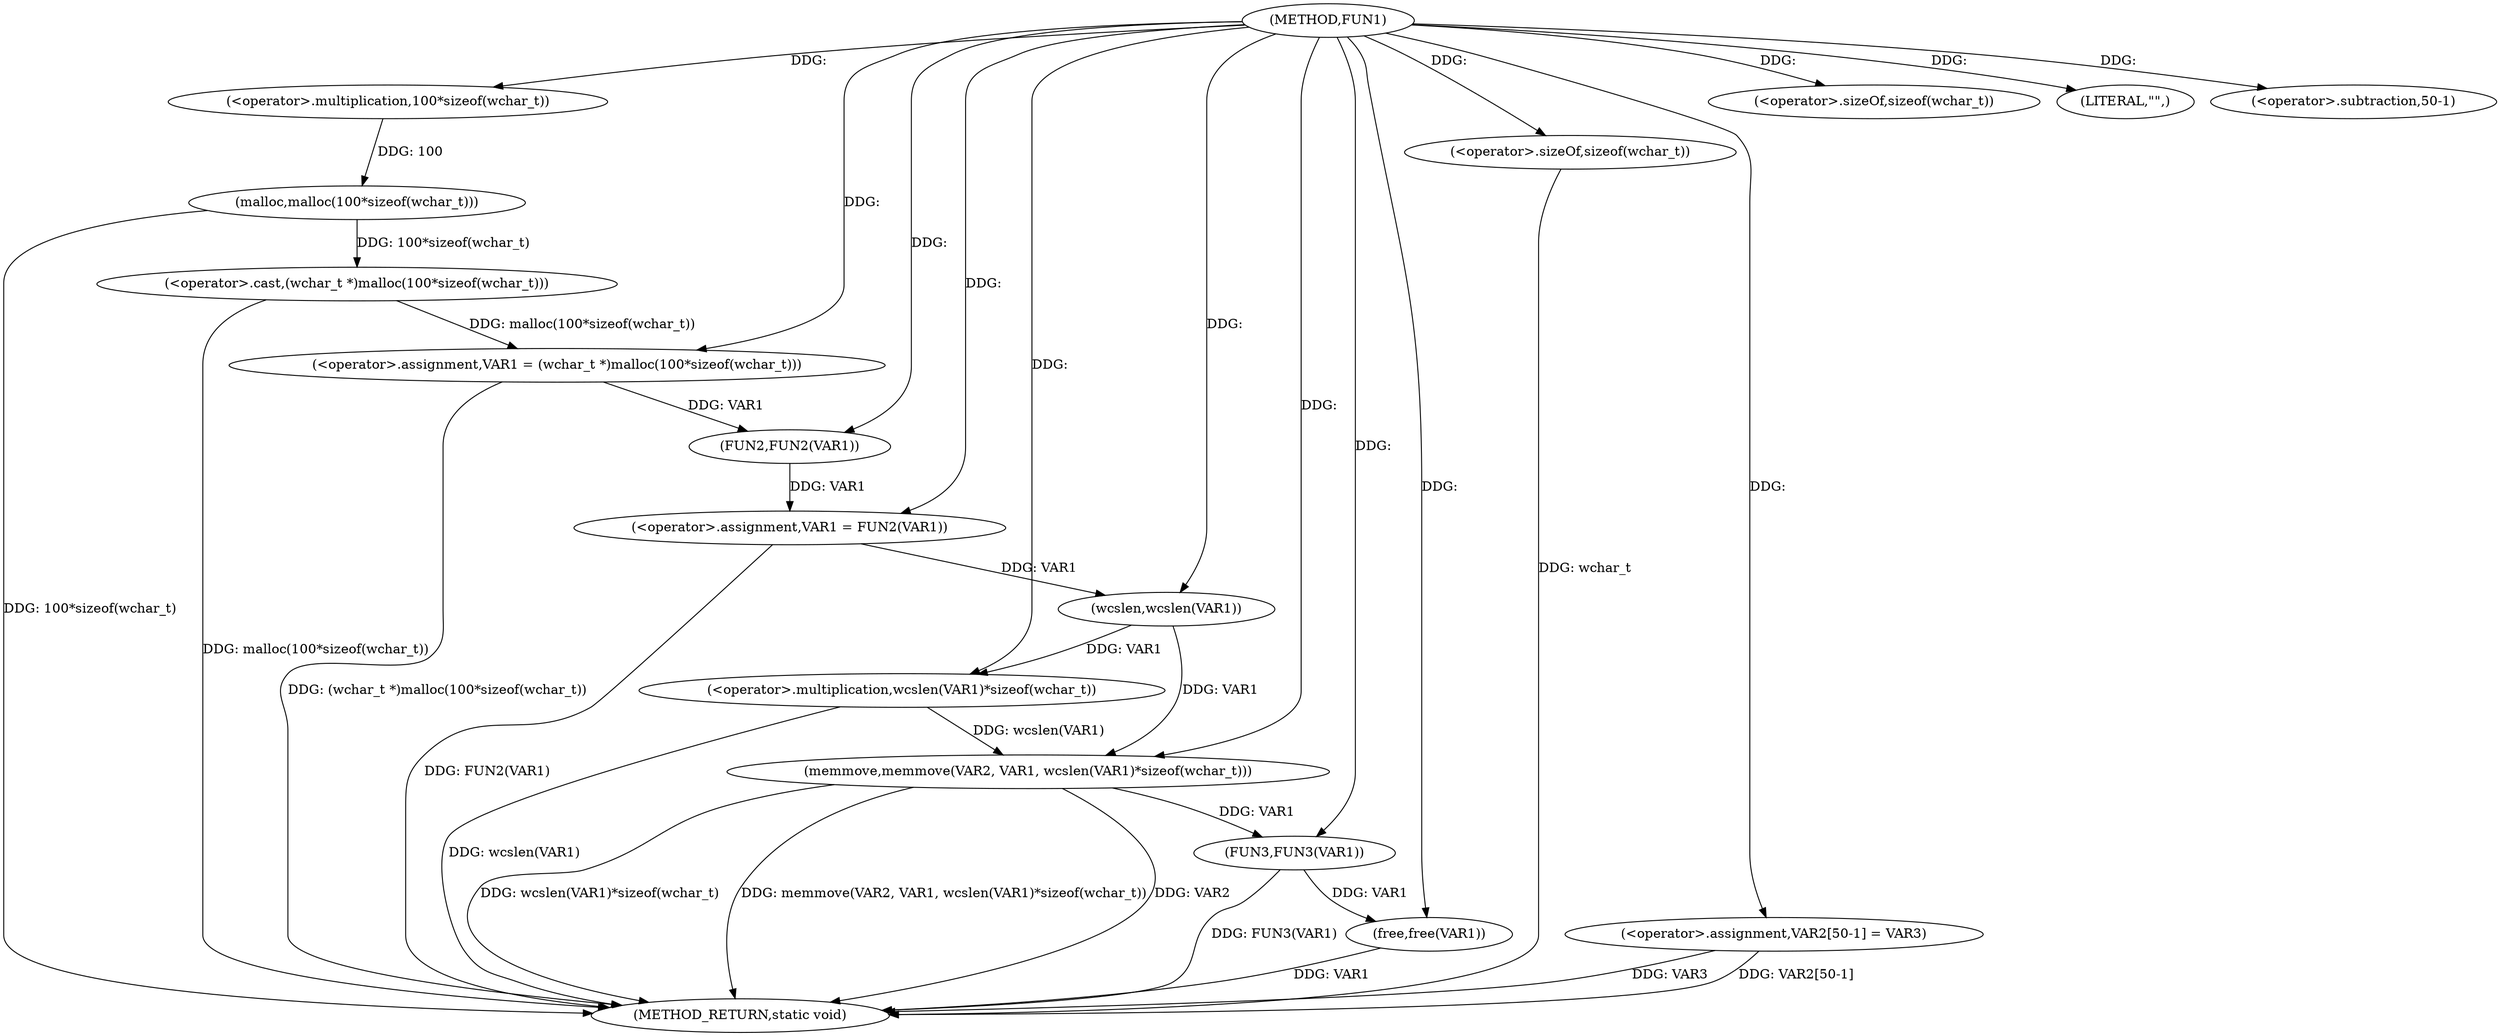 digraph FUN1 {  
"1000100" [label = "(METHOD,FUN1)" ]
"1000137" [label = "(METHOD_RETURN,static void)" ]
"1000103" [label = "(<operator>.assignment,VAR1 = (wchar_t *)malloc(100*sizeof(wchar_t)))" ]
"1000105" [label = "(<operator>.cast,(wchar_t *)malloc(100*sizeof(wchar_t)))" ]
"1000107" [label = "(malloc,malloc(100*sizeof(wchar_t)))" ]
"1000108" [label = "(<operator>.multiplication,100*sizeof(wchar_t))" ]
"1000110" [label = "(<operator>.sizeOf,sizeof(wchar_t))" ]
"1000112" [label = "(<operator>.assignment,VAR1 = FUN2(VAR1))" ]
"1000114" [label = "(FUN2,FUN2(VAR1))" ]
"1000117" [label = "(LITERAL,\"\",)" ]
"1000118" [label = "(memmove,memmove(VAR2, VAR1, wcslen(VAR1)*sizeof(wchar_t)))" ]
"1000121" [label = "(<operator>.multiplication,wcslen(VAR1)*sizeof(wchar_t))" ]
"1000122" [label = "(wcslen,wcslen(VAR1))" ]
"1000124" [label = "(<operator>.sizeOf,sizeof(wchar_t))" ]
"1000126" [label = "(<operator>.assignment,VAR2[50-1] = VAR3)" ]
"1000129" [label = "(<operator>.subtraction,50-1)" ]
"1000133" [label = "(FUN3,FUN3(VAR1))" ]
"1000135" [label = "(free,free(VAR1))" ]
  "1000124" -> "1000137"  [ label = "DDG: wchar_t"] 
  "1000107" -> "1000137"  [ label = "DDG: 100*sizeof(wchar_t)"] 
  "1000105" -> "1000137"  [ label = "DDG: malloc(100*sizeof(wchar_t))"] 
  "1000103" -> "1000137"  [ label = "DDG: (wchar_t *)malloc(100*sizeof(wchar_t))"] 
  "1000112" -> "1000137"  [ label = "DDG: FUN2(VAR1)"] 
  "1000126" -> "1000137"  [ label = "DDG: VAR3"] 
  "1000118" -> "1000137"  [ label = "DDG: wcslen(VAR1)*sizeof(wchar_t)"] 
  "1000126" -> "1000137"  [ label = "DDG: VAR2[50-1]"] 
  "1000118" -> "1000137"  [ label = "DDG: memmove(VAR2, VAR1, wcslen(VAR1)*sizeof(wchar_t))"] 
  "1000118" -> "1000137"  [ label = "DDG: VAR2"] 
  "1000133" -> "1000137"  [ label = "DDG: FUN3(VAR1)"] 
  "1000135" -> "1000137"  [ label = "DDG: VAR1"] 
  "1000121" -> "1000137"  [ label = "DDG: wcslen(VAR1)"] 
  "1000105" -> "1000103"  [ label = "DDG: malloc(100*sizeof(wchar_t))"] 
  "1000100" -> "1000103"  [ label = "DDG: "] 
  "1000107" -> "1000105"  [ label = "DDG: 100*sizeof(wchar_t)"] 
  "1000108" -> "1000107"  [ label = "DDG: 100"] 
  "1000100" -> "1000108"  [ label = "DDG: "] 
  "1000100" -> "1000110"  [ label = "DDG: "] 
  "1000114" -> "1000112"  [ label = "DDG: VAR1"] 
  "1000100" -> "1000112"  [ label = "DDG: "] 
  "1000103" -> "1000114"  [ label = "DDG: VAR1"] 
  "1000100" -> "1000114"  [ label = "DDG: "] 
  "1000100" -> "1000117"  [ label = "DDG: "] 
  "1000100" -> "1000118"  [ label = "DDG: "] 
  "1000122" -> "1000118"  [ label = "DDG: VAR1"] 
  "1000121" -> "1000118"  [ label = "DDG: wcslen(VAR1)"] 
  "1000122" -> "1000121"  [ label = "DDG: VAR1"] 
  "1000112" -> "1000122"  [ label = "DDG: VAR1"] 
  "1000100" -> "1000122"  [ label = "DDG: "] 
  "1000100" -> "1000121"  [ label = "DDG: "] 
  "1000100" -> "1000124"  [ label = "DDG: "] 
  "1000100" -> "1000126"  [ label = "DDG: "] 
  "1000100" -> "1000129"  [ label = "DDG: "] 
  "1000118" -> "1000133"  [ label = "DDG: VAR1"] 
  "1000100" -> "1000133"  [ label = "DDG: "] 
  "1000133" -> "1000135"  [ label = "DDG: VAR1"] 
  "1000100" -> "1000135"  [ label = "DDG: "] 
}

